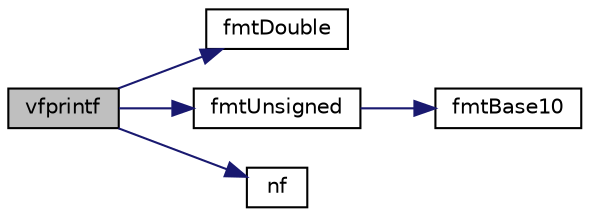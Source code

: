 digraph "vfprintf"
{
 // LATEX_PDF_SIZE
  edge [fontname="Helvetica",fontsize="10",labelfontname="Helvetica",labelfontsize="10"];
  node [fontname="Helvetica",fontsize="10",shape=record];
  rankdir="LR";
  Node1 [label="vfprintf",height=0.2,width=0.4,color="black", fillcolor="grey75", style="filled", fontcolor="black",tooltip=" "];
  Node1 -> Node2 [color="midnightblue",fontsize="10",style="solid",fontname="Helvetica"];
  Node2 [label="fmtDouble",height=0.2,width=0.4,color="black", fillcolor="white", style="filled",URL="$_fmt_number_8cpp.html#a29e6f245d52c13dc1b1d0ed44eac22b0",tooltip=" "];
  Node1 -> Node3 [color="midnightblue",fontsize="10",style="solid",fontname="Helvetica"];
  Node3 [label="fmtUnsigned",height=0.2,width=0.4,color="black", fillcolor="white", style="filled",URL="$_fmt_number_8cpp.html#a734e1abae6b77a32b040375e741b8d58",tooltip=" "];
  Node3 -> Node4 [color="midnightblue",fontsize="10",style="solid",fontname="Helvetica"];
  Node4 [label="fmtBase10",height=0.2,width=0.4,color="black", fillcolor="white", style="filled",URL="$_fmt_number_8cpp.html#aa87498a09d9a7d0480d5144c240e38f7",tooltip=" "];
  Node1 -> Node5 [color="midnightblue",fontsize="10",style="solid",fontname="Helvetica"];
  Node5 [label="nf",height=0.2,width=0.4,color="black", fillcolor="white", style="filled",URL="$_audio_utilities_8h.html#a22a16f7f288a1cf9be8ff7bfe33e6d3d",tooltip=" "];
}
